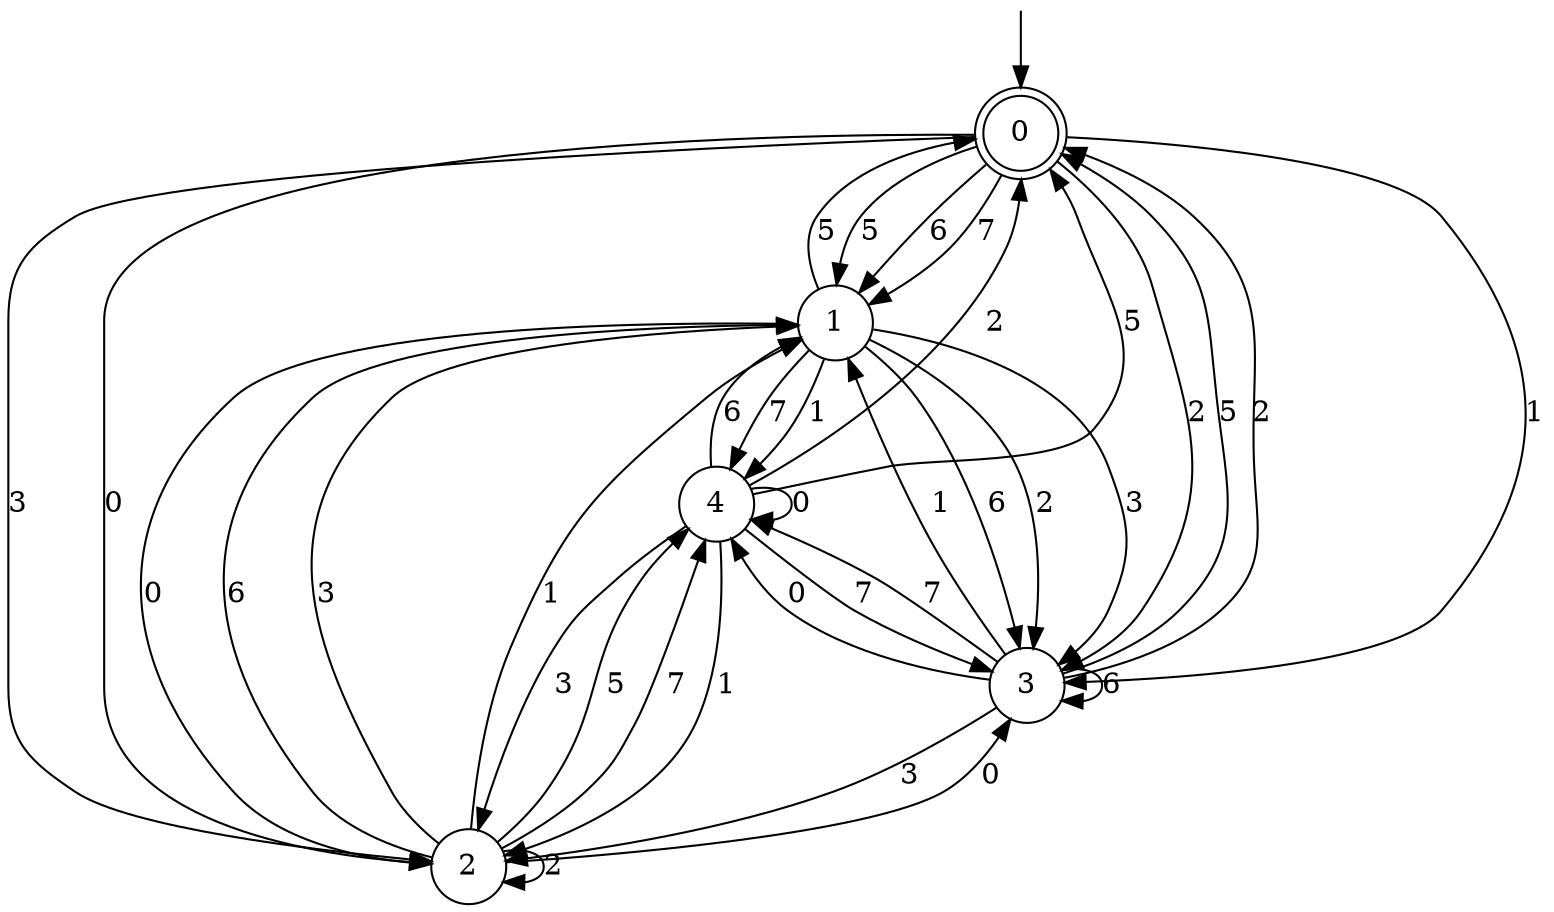 digraph g {

	s0 [shape="doublecircle" label="0"];
	s1 [shape="circle" label="1"];
	s2 [shape="circle" label="2"];
	s3 [shape="circle" label="3"];
	s4 [shape="circle" label="4"];
	s0 -> s1 [label="5"];
	s0 -> s1 [label="6"];
	s0 -> s1 [label="7"];
	s0 -> s2 [label="3"];
	s0 -> s3 [label="1"];
	s0 -> s2 [label="0"];
	s0 -> s3 [label="2"];
	s1 -> s0 [label="5"];
	s1 -> s3 [label="6"];
	s1 -> s4 [label="7"];
	s1 -> s3 [label="3"];
	s1 -> s4 [label="1"];
	s1 -> s2 [label="0"];
	s1 -> s3 [label="2"];
	s2 -> s4 [label="5"];
	s2 -> s1 [label="6"];
	s2 -> s4 [label="7"];
	s2 -> s1 [label="3"];
	s2 -> s1 [label="1"];
	s2 -> s3 [label="0"];
	s2 -> s2 [label="2"];
	s3 -> s0 [label="5"];
	s3 -> s3 [label="6"];
	s3 -> s4 [label="7"];
	s3 -> s2 [label="3"];
	s3 -> s1 [label="1"];
	s3 -> s4 [label="0"];
	s3 -> s0 [label="2"];
	s4 -> s0 [label="5"];
	s4 -> s1 [label="6"];
	s4 -> s3 [label="7"];
	s4 -> s2 [label="3"];
	s4 -> s2 [label="1"];
	s4 -> s4 [label="0"];
	s4 -> s0 [label="2"];

__start0 [label="" shape="none" width="0" height="0"];
__start0 -> s0;

}
